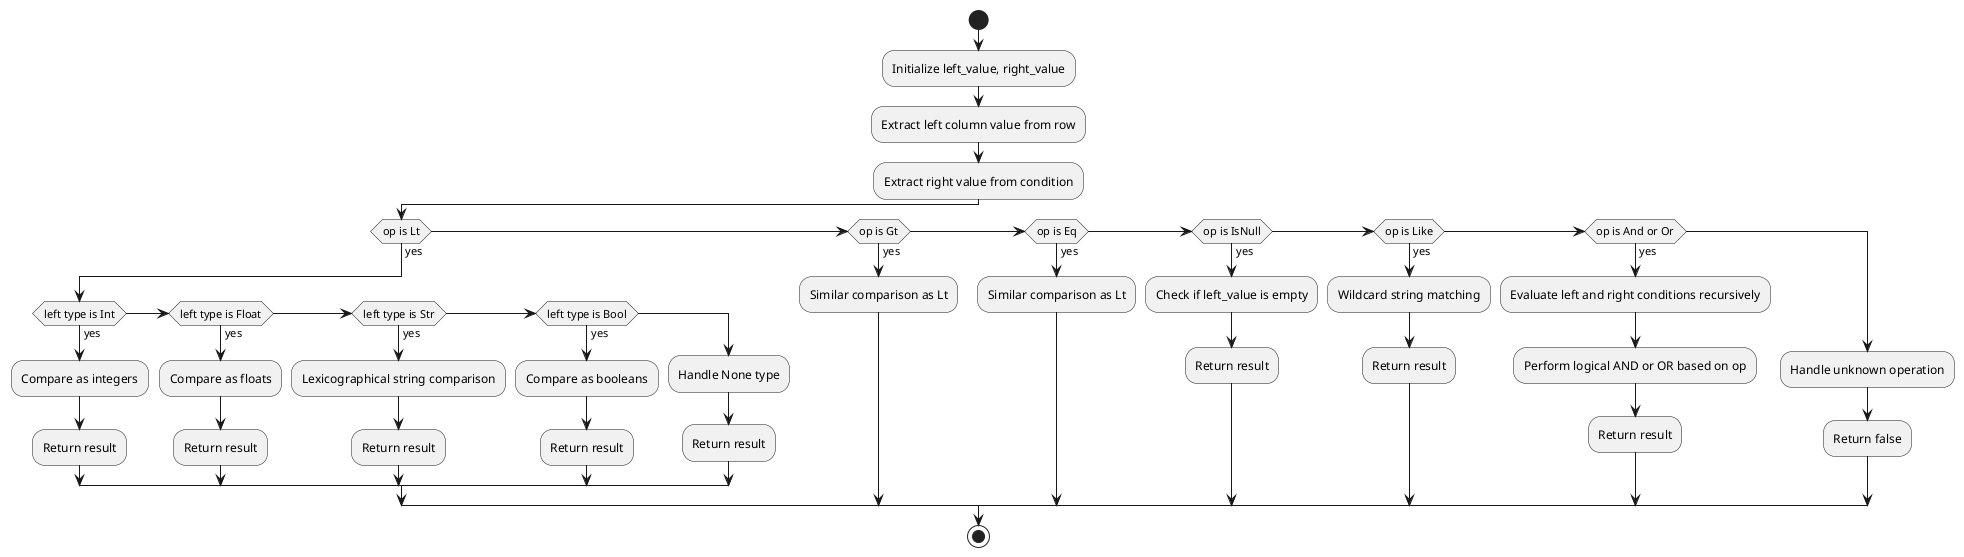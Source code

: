 @startuml
start

:Initialize left_value, right_value;
:Extract left column value from row;
:Extract right value from condition;

if (op is Lt) then (yes)
  if (left type is Int) then (yes)
    :Compare as integers;
    :Return result;
  else if (left type is Float) then (yes)
    :Compare as floats;
    :Return result;
  else if (left type is Str) then (yes)
    :Lexicographical string comparison;
    :Return result;
  else if (left type is Bool) then (yes)
    :Compare as booleans;
    :Return result;
  else
    :Handle None type;
    :Return result;
  endif
else if (op is Gt) then (yes)
  :Similar comparison as Lt;
else if (op is Eq) then (yes)
  :Similar comparison as Lt;
else if (op is IsNull) then (yes)
  :Check if left_value is empty;
  :Return result;
else if (op is Like) then (yes)
  :Wildcard string matching;
  :Return result;
else if (op is And or Or) then (yes)
  :Evaluate left and right conditions recursively;
  :Perform logical AND or OR based on op;
  :Return result;
else
  :Handle unknown operation;
  :Return false;
endif

stop
@enduml
